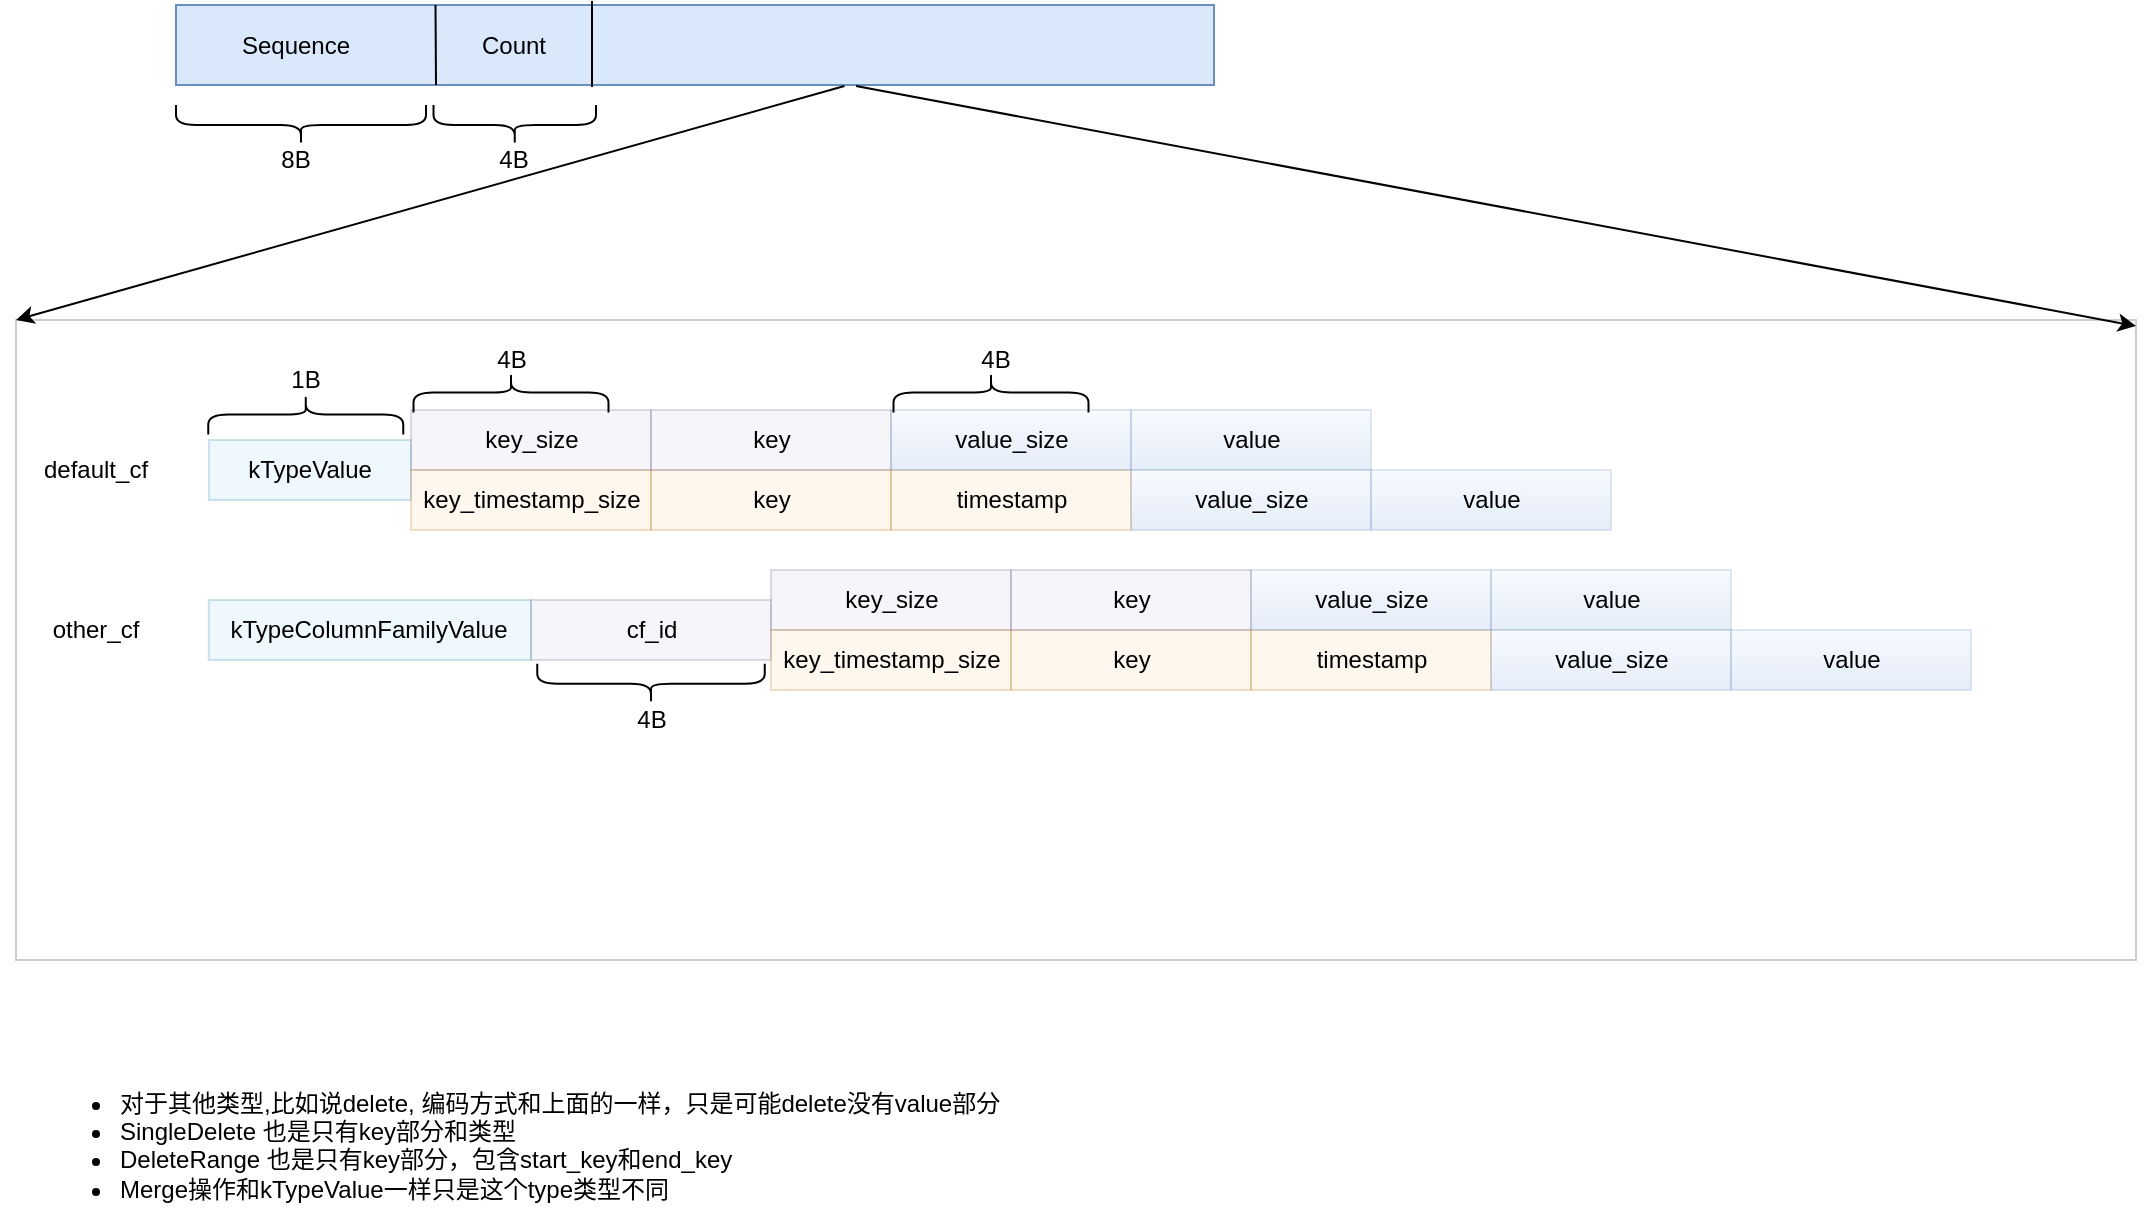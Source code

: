 <mxfile version="14.9.8" type="github">
  <diagram id="gGT2gpRzlUsqtBOC6xT4" name="第 1 页">
    <mxGraphModel dx="1426" dy="794" grid="1" gridSize="10" guides="1" tooltips="1" connect="1" arrows="1" fold="1" page="1" pageScale="1" pageWidth="827" pageHeight="1169" math="0" shadow="0">
      <root>
        <mxCell id="0" />
        <mxCell id="1" parent="0" />
        <mxCell id="RbjBjPuDm6OWkpRvi5eB-40" value="" style="rounded=0;whiteSpace=wrap;html=1;strokeColor=#000000;strokeWidth=1;opacity=20;" vertex="1" parent="1">
          <mxGeometry x="20" y="360" width="1060" height="320" as="geometry" />
        </mxCell>
        <mxCell id="RbjBjPuDm6OWkpRvi5eB-1" value="" style="rounded=0;whiteSpace=wrap;html=1;strokeWidth=1;fillColor=#dae8fc;strokeColor=#6c8ebf;" vertex="1" parent="1">
          <mxGeometry x="100" y="202.5" width="519" height="40" as="geometry" />
        </mxCell>
        <mxCell id="RbjBjPuDm6OWkpRvi5eB-10" value="" style="rounded=0;whiteSpace=wrap;html=1;strokeWidth=1;opacity=20;perimeterSpacing=1;fillColor=#b1ddf0;strokeColor=#10739e;" vertex="1" parent="1">
          <mxGeometry x="116.5" y="420" width="101" height="30" as="geometry" />
        </mxCell>
        <mxCell id="RbjBjPuDm6OWkpRvi5eB-11" value="kTypeValue" style="text;html=1;strokeColor=none;fillColor=none;align=center;verticalAlign=middle;whiteSpace=wrap;rounded=0;opacity=20;" vertex="1" parent="1">
          <mxGeometry x="146.88" y="425" width="40" height="20" as="geometry" />
        </mxCell>
        <mxCell id="RbjBjPuDm6OWkpRvi5eB-12" value="default_cf" style="text;html=1;strokeColor=none;fillColor=none;align=center;verticalAlign=middle;whiteSpace=wrap;rounded=0;opacity=20;" vertex="1" parent="1">
          <mxGeometry x="40" y="425" width="40" height="20" as="geometry" />
        </mxCell>
        <mxCell id="RbjBjPuDm6OWkpRvi5eB-13" value="kTypeColumnFamilyValue" style="rounded=0;whiteSpace=wrap;html=1;strokeWidth=1;opacity=20;perimeterSpacing=1;fillColor=#b1ddf0;strokeColor=#10739e;" vertex="1" parent="1">
          <mxGeometry x="116.38" y="500" width="161.12" height="30" as="geometry" />
        </mxCell>
        <mxCell id="RbjBjPuDm6OWkpRvi5eB-14" value="other_cf" style="text;html=1;strokeColor=none;fillColor=none;align=center;verticalAlign=middle;whiteSpace=wrap;rounded=0;opacity=20;" vertex="1" parent="1">
          <mxGeometry x="40" y="505" width="40" height="20" as="geometry" />
        </mxCell>
        <mxCell id="RbjBjPuDm6OWkpRvi5eB-15" value="cf_id" style="whiteSpace=wrap;html=1;rounded=0;strokeWidth=1;opacity=20;fillColor=#d0cee2;strokeColor=#56517e;" vertex="1" parent="1">
          <mxGeometry x="277.5" y="500" width="120" height="30" as="geometry" />
        </mxCell>
        <mxCell id="RbjBjPuDm6OWkpRvi5eB-17" value="key_size" style="whiteSpace=wrap;html=1;rounded=0;strokeWidth=1;opacity=20;fillColor=#d0cee2;strokeColor=#56517e;" vertex="1" parent="1">
          <mxGeometry x="217.5" y="405" width="120" height="30" as="geometry" />
        </mxCell>
        <mxCell id="RbjBjPuDm6OWkpRvi5eB-21" value="key_timestamp_size" style="whiteSpace=wrap;html=1;rounded=0;strokeWidth=1;opacity=20;fillColor=#fad7ac;strokeColor=#b46504;" vertex="1" parent="1">
          <mxGeometry x="217.5" y="435" width="120" height="30" as="geometry" />
        </mxCell>
        <mxCell id="RbjBjPuDm6OWkpRvi5eB-22" value="key" style="whiteSpace=wrap;html=1;rounded=0;strokeWidth=1;opacity=20;fillColor=#fad7ac;strokeColor=#b46504;" vertex="1" parent="1">
          <mxGeometry x="337.5" y="435" width="120" height="30" as="geometry" />
        </mxCell>
        <mxCell id="RbjBjPuDm6OWkpRvi5eB-23" value="key" style="whiteSpace=wrap;html=1;rounded=0;strokeWidth=1;opacity=20;fillColor=#d0cee2;strokeColor=#56517e;" vertex="1" parent="1">
          <mxGeometry x="337.5" y="405" width="120" height="30" as="geometry" />
        </mxCell>
        <mxCell id="RbjBjPuDm6OWkpRvi5eB-24" value="timestamp" style="whiteSpace=wrap;html=1;rounded=0;strokeWidth=1;opacity=20;fillColor=#fad7ac;strokeColor=#b46504;" vertex="1" parent="1">
          <mxGeometry x="457.5" y="435" width="120" height="30" as="geometry" />
        </mxCell>
        <mxCell id="RbjBjPuDm6OWkpRvi5eB-25" value="value_size" style="whiteSpace=wrap;html=1;rounded=0;strokeWidth=1;opacity=20;fillColor=#dae8fc;strokeColor=#6c8ebf;gradientColor=#7ea6e0;" vertex="1" parent="1">
          <mxGeometry x="457.5" y="405" width="120" height="30" as="geometry" />
        </mxCell>
        <mxCell id="RbjBjPuDm6OWkpRvi5eB-26" value="value" style="whiteSpace=wrap;html=1;rounded=0;strokeWidth=1;opacity=20;fillColor=#dae8fc;strokeColor=#6c8ebf;gradientColor=#7ea6e0;" vertex="1" parent="1">
          <mxGeometry x="577.5" y="405" width="120" height="30" as="geometry" />
        </mxCell>
        <mxCell id="RbjBjPuDm6OWkpRvi5eB-27" value="value_size" style="whiteSpace=wrap;html=1;rounded=0;strokeWidth=1;opacity=20;fillColor=#dae8fc;strokeColor=#6c8ebf;gradientColor=#7ea6e0;" vertex="1" parent="1">
          <mxGeometry x="577.5" y="435" width="120" height="30" as="geometry" />
        </mxCell>
        <mxCell id="RbjBjPuDm6OWkpRvi5eB-28" value="value" style="whiteSpace=wrap;html=1;rounded=0;strokeWidth=1;opacity=20;fillColor=#dae8fc;strokeColor=#6c8ebf;gradientColor=#7ea6e0;" vertex="1" parent="1">
          <mxGeometry x="697.5" y="435" width="120" height="30" as="geometry" />
        </mxCell>
        <mxCell id="RbjBjPuDm6OWkpRvi5eB-29" value="key_size" style="whiteSpace=wrap;html=1;rounded=0;strokeWidth=1;opacity=20;fillColor=#d0cee2;strokeColor=#56517e;" vertex="1" parent="1">
          <mxGeometry x="397.5" y="485" width="120" height="30" as="geometry" />
        </mxCell>
        <mxCell id="RbjBjPuDm6OWkpRvi5eB-30" value="key_timestamp_size" style="whiteSpace=wrap;html=1;rounded=0;strokeWidth=1;opacity=20;fillColor=#fad7ac;strokeColor=#b46504;" vertex="1" parent="1">
          <mxGeometry x="397.5" y="515" width="120" height="30" as="geometry" />
        </mxCell>
        <mxCell id="RbjBjPuDm6OWkpRvi5eB-31" value="key" style="whiteSpace=wrap;html=1;rounded=0;strokeWidth=1;opacity=20;fillColor=#fad7ac;strokeColor=#b46504;" vertex="1" parent="1">
          <mxGeometry x="517.5" y="515" width="120" height="30" as="geometry" />
        </mxCell>
        <mxCell id="RbjBjPuDm6OWkpRvi5eB-32" value="key" style="whiteSpace=wrap;html=1;rounded=0;strokeWidth=1;opacity=20;fillColor=#d0cee2;strokeColor=#56517e;" vertex="1" parent="1">
          <mxGeometry x="517.5" y="485" width="120" height="30" as="geometry" />
        </mxCell>
        <mxCell id="RbjBjPuDm6OWkpRvi5eB-33" value="timestamp" style="whiteSpace=wrap;html=1;rounded=0;strokeWidth=1;opacity=20;fillColor=#fad7ac;strokeColor=#b46504;" vertex="1" parent="1">
          <mxGeometry x="637.5" y="515" width="120" height="30" as="geometry" />
        </mxCell>
        <mxCell id="RbjBjPuDm6OWkpRvi5eB-34" value="value_size" style="whiteSpace=wrap;html=1;rounded=0;strokeWidth=1;opacity=20;fillColor=#dae8fc;strokeColor=#6c8ebf;gradientColor=#7ea6e0;" vertex="1" parent="1">
          <mxGeometry x="637.5" y="485" width="120" height="30" as="geometry" />
        </mxCell>
        <mxCell id="RbjBjPuDm6OWkpRvi5eB-35" value="value" style="whiteSpace=wrap;html=1;rounded=0;strokeWidth=1;opacity=20;fillColor=#dae8fc;strokeColor=#6c8ebf;gradientColor=#7ea6e0;" vertex="1" parent="1">
          <mxGeometry x="757.5" y="485" width="120" height="30" as="geometry" />
        </mxCell>
        <mxCell id="RbjBjPuDm6OWkpRvi5eB-36" value="value_size" style="whiteSpace=wrap;html=1;rounded=0;strokeWidth=1;opacity=20;fillColor=#dae8fc;strokeColor=#6c8ebf;gradientColor=#7ea6e0;" vertex="1" parent="1">
          <mxGeometry x="757.5" y="515" width="120" height="30" as="geometry" />
        </mxCell>
        <mxCell id="RbjBjPuDm6OWkpRvi5eB-37" value="value" style="whiteSpace=wrap;html=1;rounded=0;strokeWidth=1;opacity=20;fillColor=#dae8fc;strokeColor=#6c8ebf;gradientColor=#7ea6e0;" vertex="1" parent="1">
          <mxGeometry x="877.5" y="515" width="120" height="30" as="geometry" />
        </mxCell>
        <mxCell id="RbjBjPuDm6OWkpRvi5eB-41" value="" style="endArrow=classic;html=1;entryX=0;entryY=0;entryDx=0;entryDy=0;exitX=0.644;exitY=1.013;exitDx=0;exitDy=0;exitPerimeter=0;" edge="1" parent="1" source="RbjBjPuDm6OWkpRvi5eB-1" target="RbjBjPuDm6OWkpRvi5eB-40">
          <mxGeometry width="50" height="50" relative="1" as="geometry">
            <mxPoint x="330" y="270" as="sourcePoint" />
            <mxPoint x="440" y="380" as="targetPoint" />
          </mxGeometry>
        </mxCell>
        <mxCell id="RbjBjPuDm6OWkpRvi5eB-42" value="" style="endArrow=classic;html=1;entryX=1;entryY=0;entryDx=0;entryDy=0;" edge="1" parent="1">
          <mxGeometry width="50" height="50" relative="1" as="geometry">
            <mxPoint x="440" y="243" as="sourcePoint" />
            <mxPoint x="1080" y="363" as="targetPoint" />
          </mxGeometry>
        </mxCell>
        <mxCell id="RbjBjPuDm6OWkpRvi5eB-43" value="" style="group" vertex="1" connectable="0" parent="1">
          <mxGeometry x="100" y="200.5" width="210.005" height="89.5" as="geometry" />
        </mxCell>
        <mxCell id="RbjBjPuDm6OWkpRvi5eB-2" value="" style="endArrow=none;html=1;entryX=0.25;entryY=0;entryDx=0;entryDy=0;" edge="1" parent="RbjBjPuDm6OWkpRvi5eB-43" target="RbjBjPuDm6OWkpRvi5eB-1">
          <mxGeometry width="50" height="50" relative="1" as="geometry">
            <mxPoint x="130" y="42" as="sourcePoint" />
            <mxPoint x="180" y="102" as="targetPoint" />
          </mxGeometry>
        </mxCell>
        <mxCell id="RbjBjPuDm6OWkpRvi5eB-3" value="Sequence" style="text;html=1;strokeColor=none;fillColor=none;align=center;verticalAlign=middle;whiteSpace=wrap;rounded=0;" vertex="1" parent="RbjBjPuDm6OWkpRvi5eB-43">
          <mxGeometry x="40" y="12" width="40" height="20" as="geometry" />
        </mxCell>
        <mxCell id="RbjBjPuDm6OWkpRvi5eB-4" value="" style="shape=curlyBracket;whiteSpace=wrap;html=1;rounded=1;strokeWidth=1;rotation=-90;" vertex="1" parent="RbjBjPuDm6OWkpRvi5eB-43">
          <mxGeometry x="52.5" y="-0.5" width="20" height="125" as="geometry" />
        </mxCell>
        <mxCell id="RbjBjPuDm6OWkpRvi5eB-5" value="" style="endArrow=none;html=1;" edge="1" parent="RbjBjPuDm6OWkpRvi5eB-43">
          <mxGeometry width="50" height="50" relative="1" as="geometry">
            <mxPoint x="208" y="43" as="sourcePoint" />
            <mxPoint x="208" as="targetPoint" />
          </mxGeometry>
        </mxCell>
        <mxCell id="RbjBjPuDm6OWkpRvi5eB-6" value="" style="shape=curlyBracket;whiteSpace=wrap;html=1;rounded=1;strokeWidth=1;rotation=-90;" vertex="1" parent="RbjBjPuDm6OWkpRvi5eB-43">
          <mxGeometry x="159.38" y="21.38" width="20" height="81.25" as="geometry" />
        </mxCell>
        <mxCell id="RbjBjPuDm6OWkpRvi5eB-7" value="Count" style="text;html=1;strokeColor=none;fillColor=none;align=center;verticalAlign=middle;whiteSpace=wrap;rounded=0;" vertex="1" parent="RbjBjPuDm6OWkpRvi5eB-43">
          <mxGeometry x="149.38" y="12" width="40" height="20" as="geometry" />
        </mxCell>
        <mxCell id="RbjBjPuDm6OWkpRvi5eB-8" value="8B" style="text;html=1;strokeColor=none;fillColor=none;align=center;verticalAlign=middle;whiteSpace=wrap;rounded=0;" vertex="1" parent="RbjBjPuDm6OWkpRvi5eB-43">
          <mxGeometry x="40" y="69.5" width="40" height="20" as="geometry" />
        </mxCell>
        <mxCell id="RbjBjPuDm6OWkpRvi5eB-9" value="4B" style="text;html=1;strokeColor=none;fillColor=none;align=center;verticalAlign=middle;whiteSpace=wrap;rounded=0;" vertex="1" parent="RbjBjPuDm6OWkpRvi5eB-43">
          <mxGeometry x="149.38" y="69.5" width="40" height="20" as="geometry" />
        </mxCell>
        <mxCell id="RbjBjPuDm6OWkpRvi5eB-44" value="" style="shape=curlyBracket;whiteSpace=wrap;html=1;rounded=1;strokeWidth=1;rotation=90;" vertex="1" parent="1">
          <mxGeometry x="154.88" y="358.5" width="20" height="97.5" as="geometry" />
        </mxCell>
        <mxCell id="RbjBjPuDm6OWkpRvi5eB-45" value="" style="shape=curlyBracket;whiteSpace=wrap;html=1;rounded=1;strokeWidth=1;rotation=90;" vertex="1" parent="1">
          <mxGeometry x="257.5" y="347.5" width="20" height="97.5" as="geometry" />
        </mxCell>
        <mxCell id="RbjBjPuDm6OWkpRvi5eB-46" value="" style="shape=curlyBracket;whiteSpace=wrap;html=1;rounded=1;strokeWidth=1;rotation=90;" vertex="1" parent="1">
          <mxGeometry x="497.5" y="347.5" width="20" height="97.5" as="geometry" />
        </mxCell>
        <mxCell id="RbjBjPuDm6OWkpRvi5eB-47" value="4B" style="text;html=1;strokeColor=none;fillColor=none;align=center;verticalAlign=middle;whiteSpace=wrap;rounded=0;opacity=20;" vertex="1" parent="1">
          <mxGeometry x="247.5" y="370" width="40" height="20" as="geometry" />
        </mxCell>
        <mxCell id="RbjBjPuDm6OWkpRvi5eB-48" value="4B" style="text;html=1;strokeColor=none;fillColor=none;align=center;verticalAlign=middle;whiteSpace=wrap;rounded=0;opacity=20;" vertex="1" parent="1">
          <mxGeometry x="490" y="370" width="40" height="20" as="geometry" />
        </mxCell>
        <mxCell id="RbjBjPuDm6OWkpRvi5eB-49" value="1B" style="text;html=1;strokeColor=none;fillColor=none;align=center;verticalAlign=middle;whiteSpace=wrap;rounded=0;opacity=20;" vertex="1" parent="1">
          <mxGeometry x="144.88" y="380" width="40" height="20" as="geometry" />
        </mxCell>
        <mxCell id="RbjBjPuDm6OWkpRvi5eB-50" value="" style="shape=curlyBracket;whiteSpace=wrap;html=1;rounded=1;strokeWidth=1;rotation=-90;" vertex="1" parent="1">
          <mxGeometry x="327.5" y="485" width="20" height="113.75" as="geometry" />
        </mxCell>
        <mxCell id="RbjBjPuDm6OWkpRvi5eB-51" value="4B" style="text;html=1;strokeColor=none;fillColor=none;align=center;verticalAlign=middle;whiteSpace=wrap;rounded=0;opacity=20;" vertex="1" parent="1">
          <mxGeometry x="317.5" y="550" width="40" height="20" as="geometry" />
        </mxCell>
        <mxCell id="RbjBjPuDm6OWkpRvi5eB-52" value="&lt;ul&gt;&lt;li&gt;对于其他类型,比如说delete, 编码方式和上面的一样，只是可能delete没有value部分&lt;/li&gt;&lt;li&gt;SingleDelete 也是只有key部分和类型&lt;/li&gt;&lt;li&gt;DeleteRange 也是只有key部分，包含start_key和end_key&lt;/li&gt;&lt;li&gt;Merge操作和kTypeValue一样只是这个type类型不同&lt;/li&gt;&lt;/ul&gt;" style="text;strokeColor=none;fillColor=none;html=1;whiteSpace=wrap;verticalAlign=middle;overflow=hidden;opacity=20;" vertex="1" parent="1">
          <mxGeometry x="30.0" y="730" width="1005.12" height="80" as="geometry" />
        </mxCell>
      </root>
    </mxGraphModel>
  </diagram>
</mxfile>
